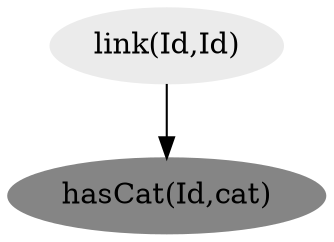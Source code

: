 digraph RDN{
0[style="filled" label="hasCat(Id,cat)" color="gray52"];
1 -> 0[label="" style=solid];
1[style="filled" label="link(Id,Id)" color="gray92"];
}
